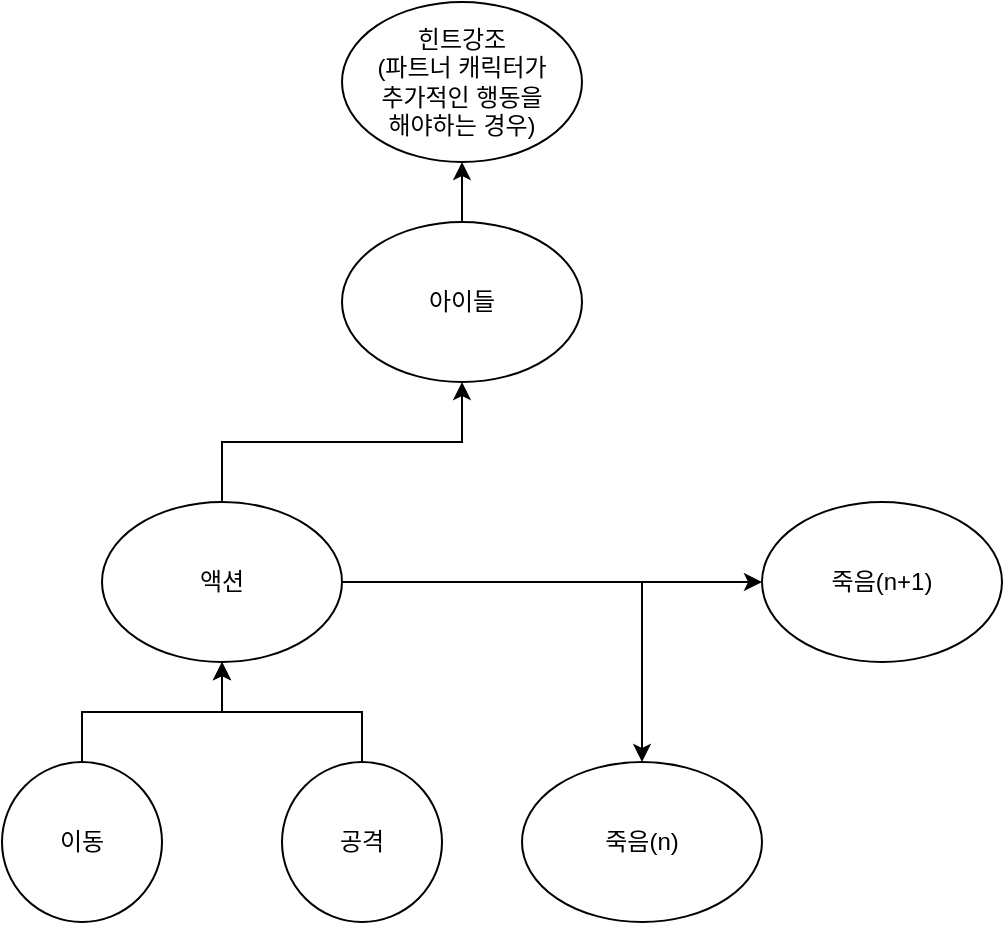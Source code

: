 <mxfile version="24.7.7">
  <diagram name="페이지-1" id="tLT-E5NS8Bwi0kEqTb6o">
    <mxGraphModel dx="1144" dy="725" grid="1" gridSize="10" guides="1" tooltips="1" connect="1" arrows="1" fold="1" page="1" pageScale="1" pageWidth="827" pageHeight="1169" math="0" shadow="0">
      <root>
        <mxCell id="0" />
        <mxCell id="1" parent="0" />
        <mxCell id="Q2h5KcTOnwmNEDswmsp0-9" style="edgeStyle=orthogonalEdgeStyle;rounded=0;orthogonalLoop=1;jettySize=auto;html=1;" edge="1" parent="1" source="Q2h5KcTOnwmNEDswmsp0-1" target="Q2h5KcTOnwmNEDswmsp0-7">
          <mxGeometry relative="1" as="geometry" />
        </mxCell>
        <mxCell id="Q2h5KcTOnwmNEDswmsp0-1" value="아이들" style="ellipse;whiteSpace=wrap;html=1;" vertex="1" parent="1">
          <mxGeometry x="280" y="120" width="120" height="80" as="geometry" />
        </mxCell>
        <mxCell id="Q2h5KcTOnwmNEDswmsp0-12" style="edgeStyle=orthogonalEdgeStyle;rounded=0;orthogonalLoop=1;jettySize=auto;html=1;" edge="1" parent="1" source="Q2h5KcTOnwmNEDswmsp0-2" target="Q2h5KcTOnwmNEDswmsp0-1">
          <mxGeometry relative="1" as="geometry" />
        </mxCell>
        <mxCell id="Q2h5KcTOnwmNEDswmsp0-14" style="edgeStyle=orthogonalEdgeStyle;rounded=0;orthogonalLoop=1;jettySize=auto;html=1;" edge="1" parent="1" source="Q2h5KcTOnwmNEDswmsp0-2" target="Q2h5KcTOnwmNEDswmsp0-4">
          <mxGeometry relative="1" as="geometry" />
        </mxCell>
        <mxCell id="Q2h5KcTOnwmNEDswmsp0-15" style="edgeStyle=orthogonalEdgeStyle;rounded=0;orthogonalLoop=1;jettySize=auto;html=1;" edge="1" parent="1" source="Q2h5KcTOnwmNEDswmsp0-2" target="Q2h5KcTOnwmNEDswmsp0-3">
          <mxGeometry relative="1" as="geometry" />
        </mxCell>
        <mxCell id="Q2h5KcTOnwmNEDswmsp0-2" value="액션" style="ellipse;whiteSpace=wrap;html=1;" vertex="1" parent="1">
          <mxGeometry x="160" y="260" width="120" height="80" as="geometry" />
        </mxCell>
        <mxCell id="Q2h5KcTOnwmNEDswmsp0-3" value="죽음(n)" style="ellipse;whiteSpace=wrap;html=1;" vertex="1" parent="1">
          <mxGeometry x="370" y="390" width="120" height="80" as="geometry" />
        </mxCell>
        <mxCell id="Q2h5KcTOnwmNEDswmsp0-4" value="죽음(n+1)" style="ellipse;whiteSpace=wrap;html=1;" vertex="1" parent="1">
          <mxGeometry x="490" y="260" width="120" height="80" as="geometry" />
        </mxCell>
        <mxCell id="Q2h5KcTOnwmNEDswmsp0-10" style="edgeStyle=orthogonalEdgeStyle;rounded=0;orthogonalLoop=1;jettySize=auto;html=1;" edge="1" parent="1" source="Q2h5KcTOnwmNEDswmsp0-5" target="Q2h5KcTOnwmNEDswmsp0-2">
          <mxGeometry relative="1" as="geometry" />
        </mxCell>
        <mxCell id="Q2h5KcTOnwmNEDswmsp0-5" value="이동" style="ellipse;whiteSpace=wrap;html=1;aspect=fixed;" vertex="1" parent="1">
          <mxGeometry x="110" y="390" width="80" height="80" as="geometry" />
        </mxCell>
        <mxCell id="Q2h5KcTOnwmNEDswmsp0-11" style="edgeStyle=orthogonalEdgeStyle;rounded=0;orthogonalLoop=1;jettySize=auto;html=1;" edge="1" parent="1" source="Q2h5KcTOnwmNEDswmsp0-6" target="Q2h5KcTOnwmNEDswmsp0-2">
          <mxGeometry relative="1" as="geometry" />
        </mxCell>
        <mxCell id="Q2h5KcTOnwmNEDswmsp0-6" value="공격" style="ellipse;whiteSpace=wrap;html=1;aspect=fixed;" vertex="1" parent="1">
          <mxGeometry x="250" y="390" width="80" height="80" as="geometry" />
        </mxCell>
        <mxCell id="Q2h5KcTOnwmNEDswmsp0-7" value="힌트강조&lt;div&gt;(파트너 캐릭터가&lt;/div&gt;&lt;div&gt;추가적인 행동을&lt;/div&gt;&lt;div&gt;해야하는 경우)&lt;/div&gt;" style="ellipse;whiteSpace=wrap;html=1;" vertex="1" parent="1">
          <mxGeometry x="280" y="10" width="120" height="80" as="geometry" />
        </mxCell>
      </root>
    </mxGraphModel>
  </diagram>
</mxfile>
